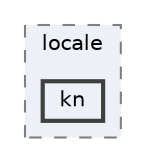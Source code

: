 digraph "C:/Users/LukeMabie/documents/Development/Password_Saver_Using_Django-master/venv/Lib/site-packages/django/conf/locale/kn"
{
 // LATEX_PDF_SIZE
  bgcolor="transparent";
  edge [fontname=Helvetica,fontsize=10,labelfontname=Helvetica,labelfontsize=10];
  node [fontname=Helvetica,fontsize=10,shape=box,height=0.2,width=0.4];
  compound=true
  subgraph clusterdir_6ae4708f427b9ff73e5313b131df1071 {
    graph [ bgcolor="#edf0f7", pencolor="grey50", label="locale", fontname=Helvetica,fontsize=10 style="filled,dashed", URL="dir_6ae4708f427b9ff73e5313b131df1071.html",tooltip=""]
  dir_05d67d0353c59e10c4923e10c2bf1257 [label="kn", fillcolor="#edf0f7", color="grey25", style="filled,bold", URL="dir_05d67d0353c59e10c4923e10c2bf1257.html",tooltip=""];
  }
}
